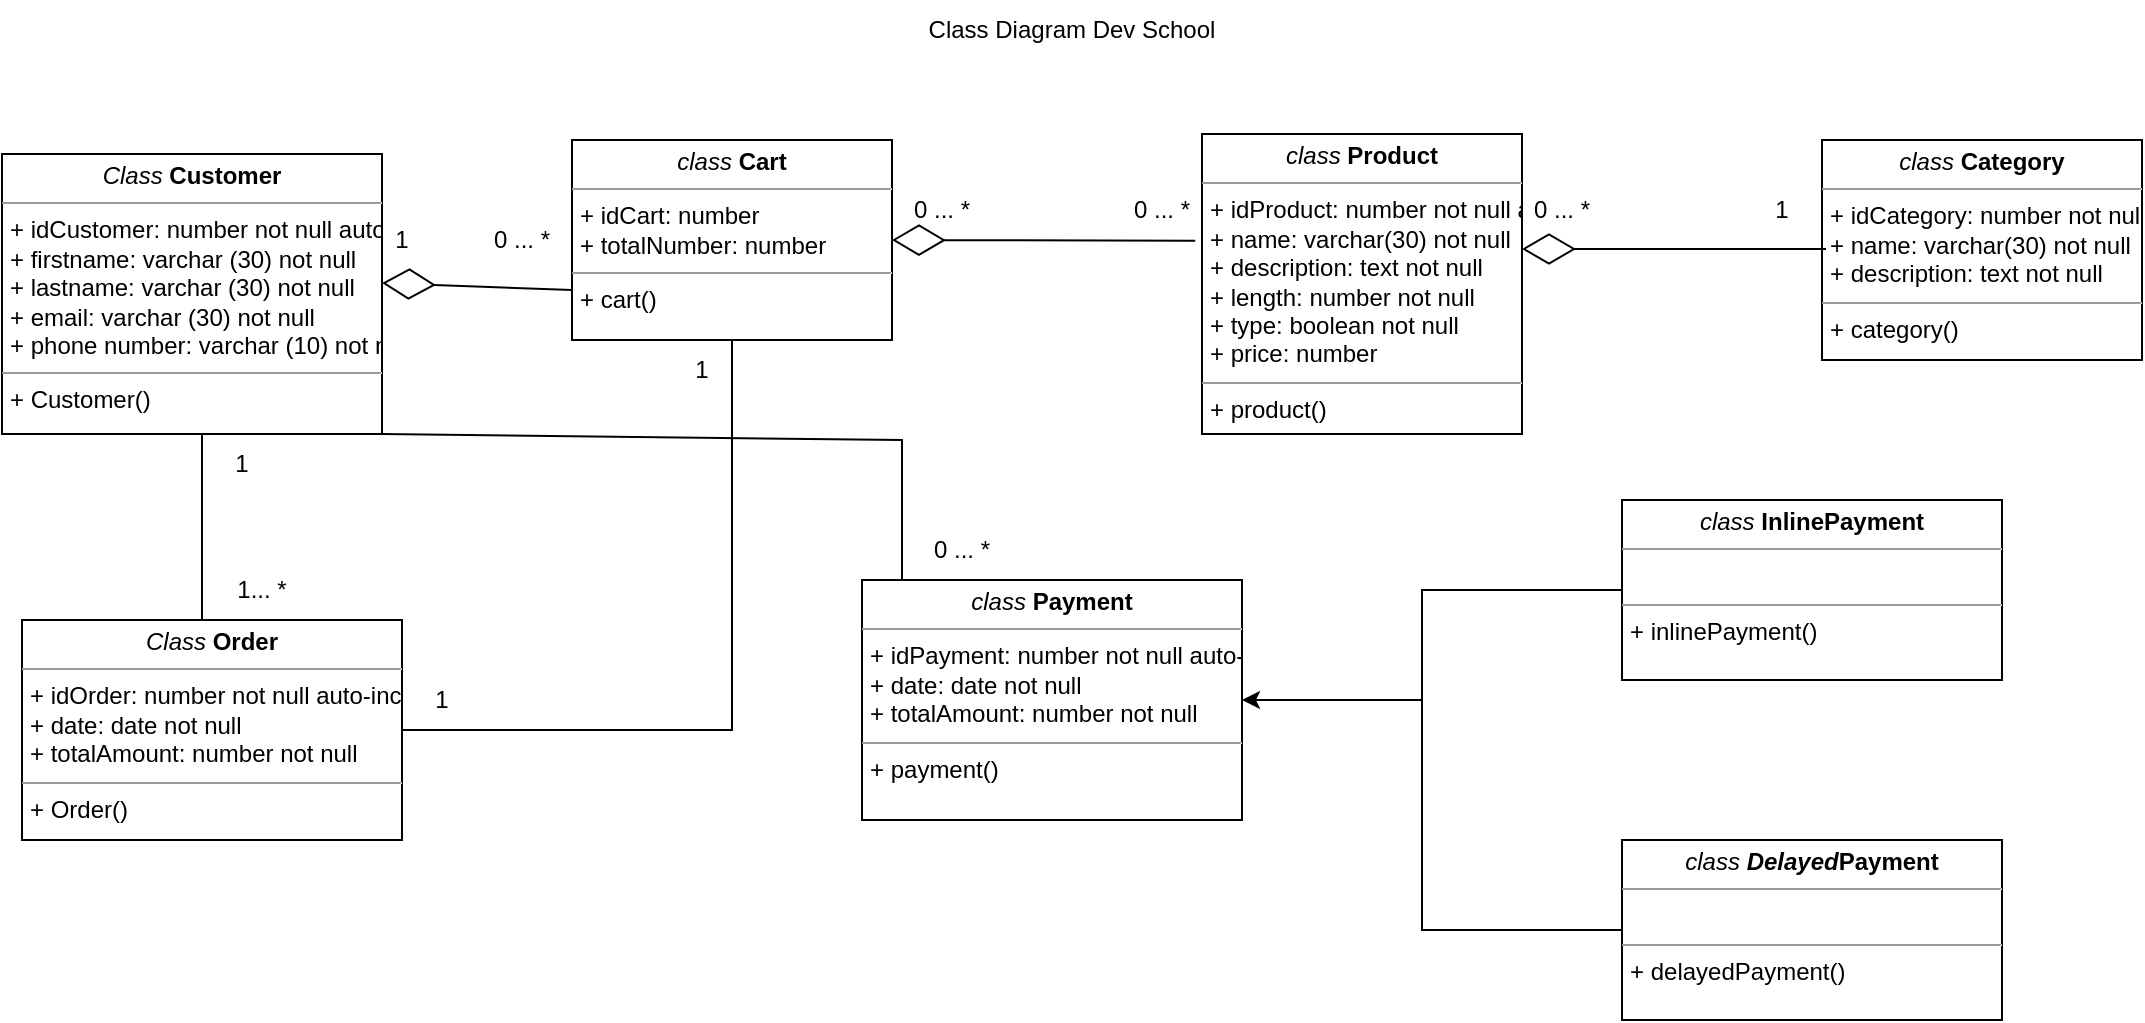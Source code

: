 <mxfile version="24.8.0">
  <diagram name="Page-1" id="c4acf3e9-155e-7222-9cf6-157b1a14988f">
    <mxGraphModel dx="1143" dy="476" grid="1" gridSize="10" guides="1" tooltips="1" connect="1" arrows="1" fold="1" page="1" pageScale="1" pageWidth="850" pageHeight="1100" background="none" math="0" shadow="0">
      <root>
        <mxCell id="0" />
        <mxCell id="1" parent="0" />
        <mxCell id="5d2195bd80daf111-10" value="&lt;p style=&quot;margin: 4px 0px 0px; text-align: center;&quot;&gt;&lt;i&gt;class &lt;b&gt;Delayed&lt;/b&gt;&lt;/i&gt;&lt;b&gt;Payment&lt;/b&gt;&lt;/p&gt;&lt;hr size=&quot;1&quot;&gt;&lt;p style=&quot;margin: 0px 0px 0px 4px;&quot;&gt;&lt;br&gt;&lt;/p&gt;&lt;hr size=&quot;1&quot;&gt;&lt;p style=&quot;margin: 0px 0px 0px 4px;&quot;&gt;+ delayed&lt;span style=&quot;background-color: initial;&quot;&gt;Payment()&lt;/span&gt;&lt;/p&gt;" style="verticalAlign=top;align=left;overflow=fill;fontSize=12;fontFamily=Helvetica;html=1;rounded=0;shadow=0;comic=0;labelBackgroundColor=none;strokeWidth=1" parent="1" vertex="1">
          <mxGeometry x="870" y="430" width="190" height="90" as="geometry" />
        </mxCell>
        <mxCell id="5d2195bd80daf111-15" value="&lt;p style=&quot;margin:0px;margin-top:4px;text-align:center;&quot;&gt;&lt;i&gt;class &lt;/i&gt;&lt;b style=&quot;&quot;&gt;P&lt;/b&gt;&lt;b&gt;ayment&lt;/b&gt;&lt;/p&gt;&lt;hr size=&quot;1&quot;&gt;&lt;p style=&quot;margin:0px;margin-left:4px;&quot;&gt;+ idPayment:&amp;nbsp;&lt;span style=&quot;background-color: initial;&quot;&gt;number not null auto-incremented&lt;/span&gt;&lt;/p&gt;&lt;p style=&quot;margin: 0px 0px 0px 4px;&quot;&gt;+ date: date not null&lt;/p&gt;&lt;p style=&quot;margin: 0px 0px 0px 4px;&quot;&gt;&lt;span style=&quot;background-color: initial;&quot;&gt;+ totalAmount: number not null&lt;/span&gt;&lt;/p&gt;&lt;hr size=&quot;1&quot;&gt;&lt;p style=&quot;margin:0px;margin-left:4px;&quot;&gt;+ payment()&lt;br&gt;&lt;/p&gt;" style="verticalAlign=top;align=left;overflow=fill;fontSize=12;fontFamily=Helvetica;html=1;rounded=0;shadow=0;comic=0;labelBackgroundColor=none;strokeWidth=1" parent="1" vertex="1">
          <mxGeometry x="490" y="300" width="190" height="120" as="geometry" />
        </mxCell>
        <mxCell id="5d2195bd80daf111-18" value="&lt;p style=&quot;margin:0px;margin-top:4px;text-align:center;&quot;&gt;&lt;i&gt;Class&amp;nbsp;&lt;/i&gt;&lt;b&gt;Customer&lt;/b&gt;&lt;/p&gt;&lt;hr size=&quot;1&quot;&gt;&lt;p style=&quot;margin:0px;margin-left:4px;&quot;&gt;+ idCustomer: number not null auto-incremented&lt;/p&gt;&lt;p style=&quot;margin:0px;margin-left:4px;&quot;&gt;+ firstname: varchar (30) not null&lt;/p&gt;&lt;p style=&quot;margin:0px;margin-left:4px;&quot;&gt;+ lastname: varchar (30) not null&lt;/p&gt;&lt;p style=&quot;margin:0px;margin-left:4px;&quot;&gt;+ email: varchar (30) not null&lt;/p&gt;&lt;p style=&quot;margin:0px;margin-left:4px;&quot;&gt;+ phone number: varchar (10) not null&lt;/p&gt;&lt;hr size=&quot;1&quot;&gt;&lt;p style=&quot;margin:0px;margin-left:4px;&quot;&gt;+ Customer()&lt;br&gt;&lt;/p&gt;" style="verticalAlign=top;align=left;overflow=fill;fontSize=12;fontFamily=Helvetica;html=1;rounded=0;shadow=0;comic=0;labelBackgroundColor=none;strokeWidth=1" parent="1" vertex="1">
          <mxGeometry x="60" y="87" width="190" height="140" as="geometry" />
        </mxCell>
        <mxCell id="5d2195bd80daf111-19" value="&lt;p style=&quot;margin: 4px 0px 0px; text-align: center;&quot;&gt;&lt;i&gt;Class&amp;nbsp;&lt;/i&gt;&lt;b&gt;Order&lt;/b&gt;&lt;/p&gt;&lt;hr size=&quot;1&quot;&gt;&lt;p style=&quot;margin: 0px 0px 0px 4px;&quot;&gt;+ idOrder: number not null auto-incremented&lt;/p&gt;&lt;p style=&quot;margin: 0px 0px 0px 4px;&quot;&gt;+ date: date not null&lt;/p&gt;&lt;p style=&quot;margin: 0px 0px 0px 4px;&quot;&gt;&lt;span style=&quot;background-color: initial;&quot;&gt;+ totalAmount: number not null&lt;/span&gt;&lt;/p&gt;&lt;hr size=&quot;1&quot;&gt;&lt;p style=&quot;margin: 0px 0px 0px 4px;&quot;&gt;+ Order()&lt;span style=&quot;white-space: pre;&quot;&gt;&#x9;&lt;/span&gt;&lt;/p&gt;" style="verticalAlign=top;align=left;overflow=fill;fontSize=12;fontFamily=Helvetica;html=1;rounded=0;shadow=0;comic=0;labelBackgroundColor=none;strokeWidth=1" parent="1" vertex="1">
          <mxGeometry x="70" y="320" width="190" height="110" as="geometry" />
        </mxCell>
        <mxCell id="5d2195bd80daf111-20" value="&lt;p style=&quot;margin:0px;margin-top:4px;text-align:center;&quot;&gt;&lt;i&gt;class&amp;nbsp;&lt;/i&gt;&lt;b&gt;InlinePayment&lt;/b&gt;&lt;/p&gt;&lt;hr size=&quot;1&quot;&gt;&lt;p style=&quot;margin:0px;margin-left:4px;&quot;&gt;&lt;br&gt;&lt;/p&gt;&lt;hr size=&quot;1&quot;&gt;&lt;p style=&quot;margin:0px;margin-left:4px;&quot;&gt;+ inlinePayment()&lt;br&gt;&lt;/p&gt;" style="verticalAlign=top;align=left;overflow=fill;fontSize=12;fontFamily=Helvetica;html=1;rounded=0;shadow=0;comic=0;labelBackgroundColor=none;strokeWidth=1" parent="1" vertex="1">
          <mxGeometry x="870" y="260" width="190" height="90" as="geometry" />
        </mxCell>
        <mxCell id="kqFgWEBfV6XpofDg471r-1" value="&lt;p style=&quot;margin:0px;margin-top:4px;text-align:center;&quot;&gt;&lt;i&gt;class&amp;nbsp;&lt;/i&gt;&lt;b&gt;Cart&lt;/b&gt;&lt;/p&gt;&lt;hr size=&quot;1&quot;&gt;&lt;p style=&quot;margin:0px;margin-left:4px;&quot;&gt;+ idCart: number&lt;br&gt;+ totalNumber:&amp;nbsp;&lt;span style=&quot;background-color: initial;&quot;&gt;number&lt;/span&gt;&lt;/p&gt;&lt;hr size=&quot;1&quot;&gt;&lt;p style=&quot;margin:0px;margin-left:4px;&quot;&gt;+ cart()&lt;br&gt;&lt;/p&gt;" style="verticalAlign=top;align=left;overflow=fill;fontSize=12;fontFamily=Helvetica;html=1;rounded=0;shadow=0;comic=0;labelBackgroundColor=none;strokeWidth=1" vertex="1" parent="1">
          <mxGeometry x="345" y="80" width="160" height="100" as="geometry" />
        </mxCell>
        <mxCell id="kqFgWEBfV6XpofDg471r-2" value="&lt;p style=&quot;margin:0px;margin-top:4px;text-align:center;&quot;&gt;&lt;i&gt;class&amp;nbsp;&lt;/i&gt;&lt;b&gt;Product&lt;/b&gt;&lt;/p&gt;&lt;hr size=&quot;1&quot;&gt;&lt;p style=&quot;margin:0px;margin-left:4px;&quot;&gt;+ idProduct: number&amp;nbsp;&lt;span style=&quot;background-color: initial;&quot;&gt;not null auto-incremented&lt;/span&gt;&lt;/p&gt;&lt;p style=&quot;margin:0px;margin-left:4px;&quot;&gt;+ name: varchar(30) not null&lt;/p&gt;&lt;p style=&quot;margin:0px;margin-left:4px;&quot;&gt;+ description: text not null&lt;/p&gt;&lt;p style=&quot;margin:0px;margin-left:4px;&quot;&gt;+ length: number not null&lt;/p&gt;&lt;p style=&quot;margin:0px;margin-left:4px;&quot;&gt;+ type: boolean not null&lt;br&gt;+ price:&amp;nbsp;&lt;span style=&quot;background-color: initial;&quot;&gt;number&lt;/span&gt;&lt;/p&gt;&lt;hr size=&quot;1&quot;&gt;&lt;p style=&quot;margin:0px;margin-left:4px;&quot;&gt;+ product()&lt;br&gt;&lt;/p&gt;" style="verticalAlign=top;align=left;overflow=fill;fontSize=12;fontFamily=Helvetica;html=1;rounded=0;shadow=0;comic=0;labelBackgroundColor=none;strokeWidth=1" vertex="1" parent="1">
          <mxGeometry x="660" y="77" width="160" height="150" as="geometry" />
        </mxCell>
        <mxCell id="kqFgWEBfV6XpofDg471r-3" value="&lt;p style=&quot;margin:0px;margin-top:4px;text-align:center;&quot;&gt;&lt;i&gt;class&amp;nbsp;&lt;/i&gt;&lt;b&gt;Category&lt;/b&gt;&lt;/p&gt;&lt;hr size=&quot;1&quot;&gt;&lt;p style=&quot;margin:0px;margin-left:4px;&quot;&gt;+ idCategory: number&amp;nbsp;&lt;span style=&quot;background-color: initial;&quot;&gt;not null auto-incremented&lt;/span&gt;&lt;/p&gt;&lt;p style=&quot;margin:0px;margin-left:4px;&quot;&gt;+ name: varchar(30) not null&lt;/p&gt;&lt;p style=&quot;margin:0px;margin-left:4px;&quot;&gt;+ description: text not null&lt;/p&gt;&lt;hr size=&quot;1&quot;&gt;&lt;p style=&quot;margin:0px;margin-left:4px;&quot;&gt;+ category()&lt;br&gt;&lt;/p&gt;" style="verticalAlign=top;align=left;overflow=fill;fontSize=12;fontFamily=Helvetica;html=1;rounded=0;shadow=0;comic=0;labelBackgroundColor=none;strokeWidth=1" vertex="1" parent="1">
          <mxGeometry x="970" y="80" width="160" height="110" as="geometry" />
        </mxCell>
        <mxCell id="kqFgWEBfV6XpofDg471r-4" value="Class Diagram Dev School" style="text;html=1;align=center;verticalAlign=middle;whiteSpace=wrap;rounded=0;" vertex="1" parent="1">
          <mxGeometry x="505" y="10" width="180" height="30" as="geometry" />
        </mxCell>
        <mxCell id="kqFgWEBfV6XpofDg471r-5" value="" style="endArrow=classic;html=1;rounded=0;entryX=1;entryY=0.5;entryDx=0;entryDy=0;exitX=0;exitY=0.5;exitDx=0;exitDy=0;" edge="1" parent="1" source="5d2195bd80daf111-20" target="5d2195bd80daf111-15">
          <mxGeometry width="50" height="50" relative="1" as="geometry">
            <mxPoint x="730" y="440" as="sourcePoint" />
            <mxPoint x="780" y="390" as="targetPoint" />
            <Array as="points">
              <mxPoint x="770" y="305" />
              <mxPoint x="770" y="360" />
            </Array>
          </mxGeometry>
        </mxCell>
        <mxCell id="kqFgWEBfV6XpofDg471r-6" value="" style="endArrow=none;html=1;rounded=0;exitX=0;exitY=0.5;exitDx=0;exitDy=0;" edge="1" parent="1" source="5d2195bd80daf111-10">
          <mxGeometry width="50" height="50" relative="1" as="geometry">
            <mxPoint x="730" y="440" as="sourcePoint" />
            <mxPoint x="770" y="360" as="targetPoint" />
            <Array as="points">
              <mxPoint x="770" y="475" />
            </Array>
          </mxGeometry>
        </mxCell>
        <mxCell id="kqFgWEBfV6XpofDg471r-7" value="" style="endArrow=none;html=1;rounded=0;exitX=1;exitY=1;exitDx=0;exitDy=0;" edge="1" parent="1" source="5d2195bd80daf111-18">
          <mxGeometry width="50" height="50" relative="1" as="geometry">
            <mxPoint x="480" y="360" as="sourcePoint" />
            <mxPoint x="510" y="300" as="targetPoint" />
            <Array as="points">
              <mxPoint x="510" y="230" />
            </Array>
          </mxGeometry>
        </mxCell>
        <mxCell id="kqFgWEBfV6XpofDg471r-8" value="" style="endArrow=none;html=1;rounded=0;" edge="1" parent="1">
          <mxGeometry width="50" height="50" relative="1" as="geometry">
            <mxPoint x="160" y="320" as="sourcePoint" />
            <mxPoint x="160" y="227" as="targetPoint" />
          </mxGeometry>
        </mxCell>
        <mxCell id="kqFgWEBfV6XpofDg471r-9" value="" style="endArrow=none;html=1;rounded=0;exitX=1;exitY=0.5;exitDx=0;exitDy=0;entryX=0.5;entryY=1;entryDx=0;entryDy=0;" edge="1" parent="1" source="5d2195bd80daf111-19" target="kqFgWEBfV6XpofDg471r-1">
          <mxGeometry width="50" height="50" relative="1" as="geometry">
            <mxPoint x="480" y="360" as="sourcePoint" />
            <mxPoint x="530" y="310" as="targetPoint" />
            <Array as="points">
              <mxPoint x="425" y="375" />
            </Array>
          </mxGeometry>
        </mxCell>
        <mxCell id="kqFgWEBfV6XpofDg471r-10" value="" style="endArrow=diamondThin;endFill=0;endSize=24;html=1;rounded=0;entryX=1;entryY=0.5;entryDx=0;entryDy=0;exitX=-0.021;exitY=0.356;exitDx=0;exitDy=0;exitPerimeter=0;" edge="1" parent="1" source="kqFgWEBfV6XpofDg471r-2" target="kqFgWEBfV6XpofDg471r-1">
          <mxGeometry width="160" relative="1" as="geometry">
            <mxPoint x="620" y="170" as="sourcePoint" />
            <mxPoint x="780" y="170" as="targetPoint" />
          </mxGeometry>
        </mxCell>
        <mxCell id="kqFgWEBfV6XpofDg471r-11" value="" style="endArrow=diamondThin;endFill=0;endSize=24;html=1;rounded=0;entryX=1;entryY=0.5;entryDx=0;entryDy=0;exitX=0;exitY=0.75;exitDx=0;exitDy=0;" edge="1" parent="1" source="kqFgWEBfV6XpofDg471r-1">
          <mxGeometry width="160" relative="1" as="geometry">
            <mxPoint x="340" y="150" as="sourcePoint" />
            <mxPoint x="250" y="151.5" as="targetPoint" />
          </mxGeometry>
        </mxCell>
        <mxCell id="kqFgWEBfV6XpofDg471r-12" value="" style="endArrow=diamondThin;endFill=0;endSize=24;html=1;rounded=0;entryX=1;entryY=0.5;entryDx=0;entryDy=0;exitX=-0.021;exitY=0.356;exitDx=0;exitDy=0;exitPerimeter=0;" edge="1" parent="1">
          <mxGeometry width="160" relative="1" as="geometry">
            <mxPoint x="972" y="134.5" as="sourcePoint" />
            <mxPoint x="820" y="134.5" as="targetPoint" />
          </mxGeometry>
        </mxCell>
        <mxCell id="kqFgWEBfV6XpofDg471r-13" value="0 ... *" style="text;html=1;align=center;verticalAlign=middle;whiteSpace=wrap;rounded=0;" vertex="1" parent="1">
          <mxGeometry x="290" y="115" width="60" height="30" as="geometry" />
        </mxCell>
        <mxCell id="kqFgWEBfV6XpofDg471r-14" value="1" style="text;html=1;align=center;verticalAlign=middle;whiteSpace=wrap;rounded=0;" vertex="1" parent="1">
          <mxGeometry x="230" y="115" width="60" height="30" as="geometry" />
        </mxCell>
        <mxCell id="kqFgWEBfV6XpofDg471r-15" value="1" style="text;html=1;align=center;verticalAlign=middle;whiteSpace=wrap;rounded=0;" vertex="1" parent="1">
          <mxGeometry x="150" y="227" width="60" height="30" as="geometry" />
        </mxCell>
        <mxCell id="kqFgWEBfV6XpofDg471r-16" value="1... *" style="text;html=1;align=center;verticalAlign=middle;whiteSpace=wrap;rounded=0;" vertex="1" parent="1">
          <mxGeometry x="160" y="290" width="60" height="30" as="geometry" />
        </mxCell>
        <mxCell id="kqFgWEBfV6XpofDg471r-19" value="1" style="text;html=1;align=center;verticalAlign=middle;whiteSpace=wrap;rounded=0;" vertex="1" parent="1">
          <mxGeometry x="250" y="345" width="60" height="30" as="geometry" />
        </mxCell>
        <mxCell id="kqFgWEBfV6XpofDg471r-20" value="1" style="text;html=1;align=center;verticalAlign=middle;whiteSpace=wrap;rounded=0;" vertex="1" parent="1">
          <mxGeometry x="380" y="180" width="60" height="30" as="geometry" />
        </mxCell>
        <mxCell id="kqFgWEBfV6XpofDg471r-21" value="0 ... *" style="text;html=1;align=center;verticalAlign=middle;whiteSpace=wrap;rounded=0;" vertex="1" parent="1">
          <mxGeometry x="510" y="270" width="60" height="30" as="geometry" />
        </mxCell>
        <mxCell id="kqFgWEBfV6XpofDg471r-22" value="0 ... *" style="text;html=1;align=center;verticalAlign=middle;whiteSpace=wrap;rounded=0;" vertex="1" parent="1">
          <mxGeometry x="610" y="100" width="60" height="30" as="geometry" />
        </mxCell>
        <mxCell id="kqFgWEBfV6XpofDg471r-23" value="0 ... *" style="text;html=1;align=center;verticalAlign=middle;whiteSpace=wrap;rounded=0;" vertex="1" parent="1">
          <mxGeometry x="500" y="100" width="60" height="30" as="geometry" />
        </mxCell>
        <mxCell id="kqFgWEBfV6XpofDg471r-24" value="0 ... *" style="text;html=1;align=center;verticalAlign=middle;whiteSpace=wrap;rounded=0;" vertex="1" parent="1">
          <mxGeometry x="810" y="100" width="60" height="30" as="geometry" />
        </mxCell>
        <mxCell id="kqFgWEBfV6XpofDg471r-25" value="1" style="text;html=1;align=center;verticalAlign=middle;whiteSpace=wrap;rounded=0;" vertex="1" parent="1">
          <mxGeometry x="920" y="100" width="60" height="30" as="geometry" />
        </mxCell>
      </root>
    </mxGraphModel>
  </diagram>
</mxfile>
